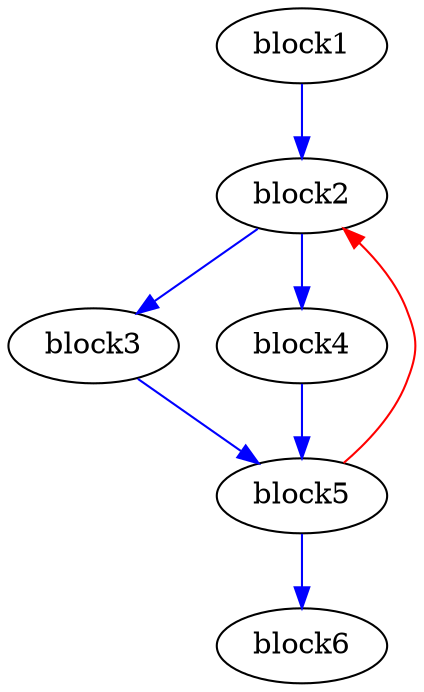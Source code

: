 Digraph G {
	splines=spline;
//DHLS version: 0.1.1" [shape = "none" pos = "20,20!"]
		"block1";
		"block2";
		"block3";
		"block4";
		"block5";
		"block6";
		"block1" -> "block2" [color = "blue", freq = 10];
		"block2" -> "block3" [color = "blue", freq = 75];
		"block2" -> "block4" [color = "blue", freq = 5];
		"block3" -> "block5" [color = "blue", freq = 75];
		"block4" -> "block5" [color = "blue", freq = 5];
		"block5" -> "block2" [color = "red", freq = 70];
		"block5" -> "block6" [color = "blue", freq = 10];
}